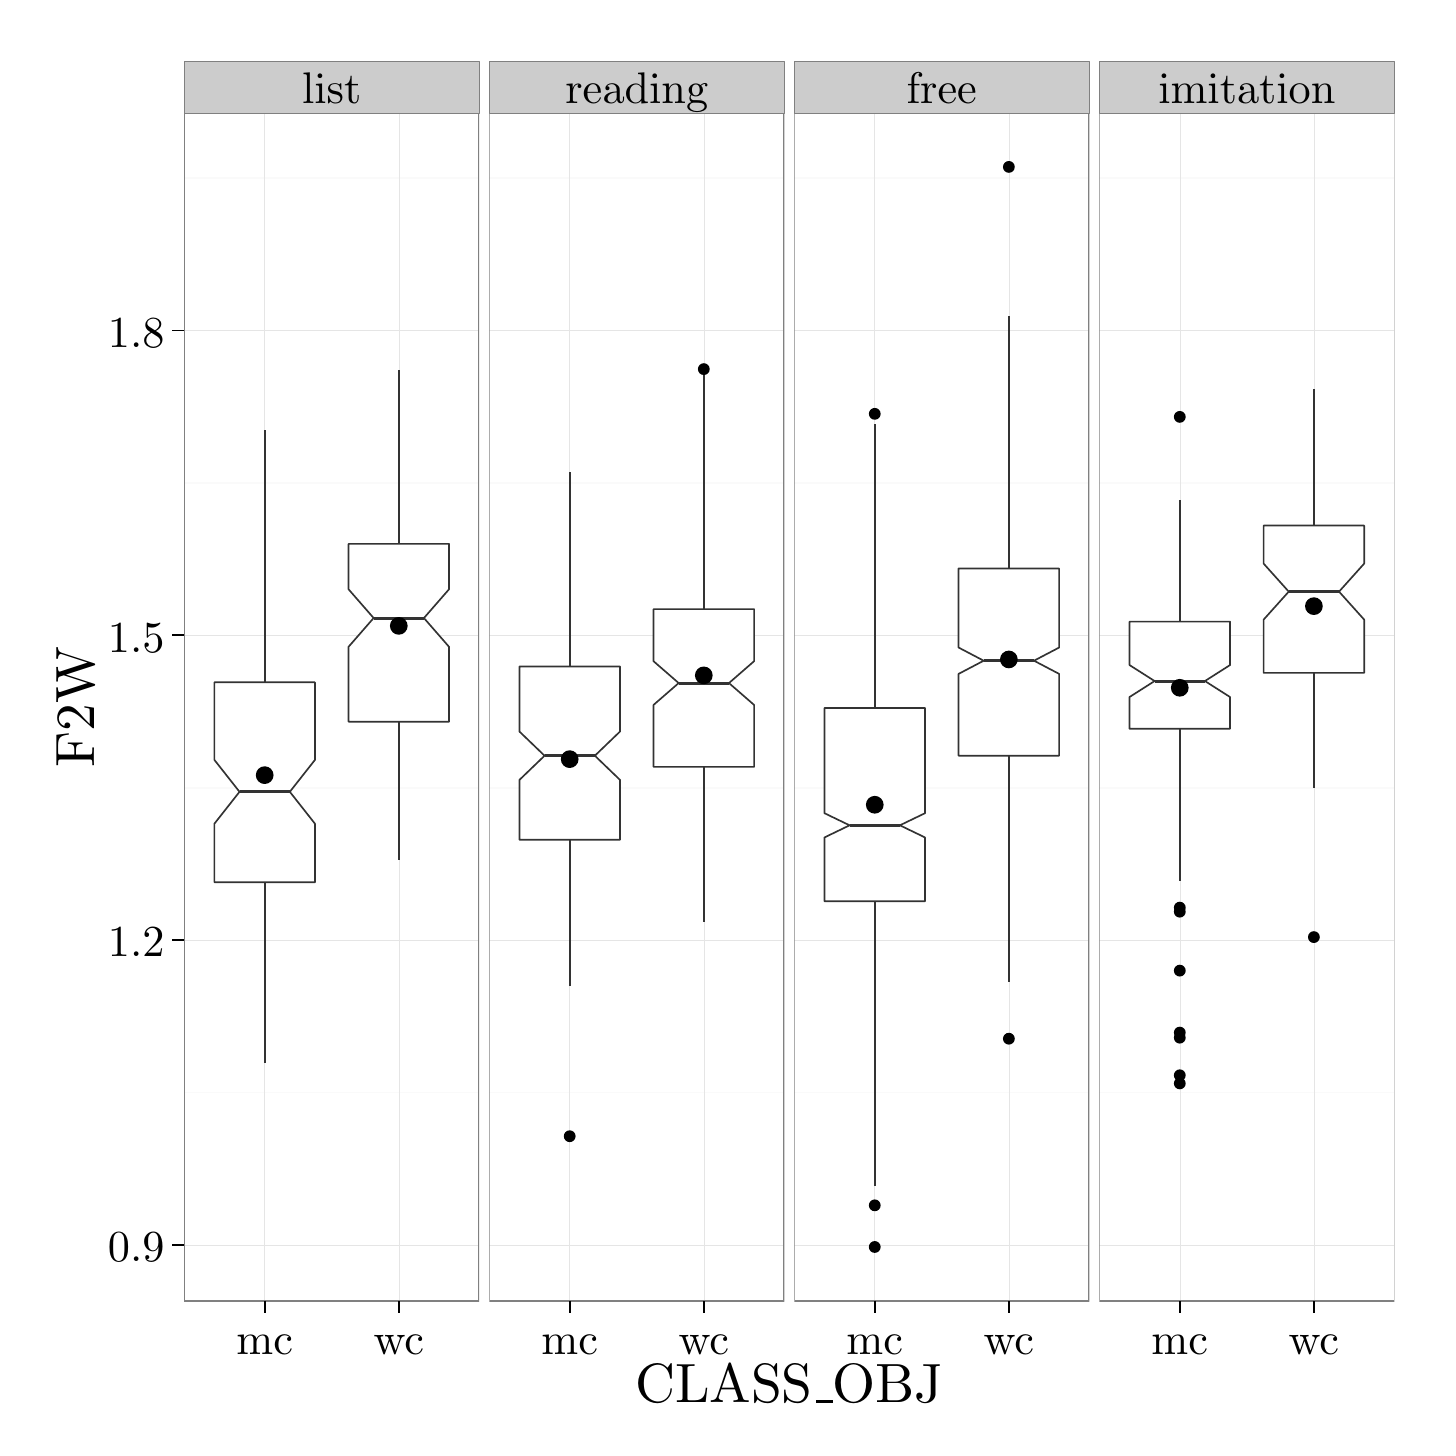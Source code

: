% Created by tikzDevice version 0.8.1 on 2016-02-09 02:15:02
% !TEX encoding = UTF-8 Unicode
\begin{tikzpicture}[x=1pt,y=1pt]
\definecolor{fillColor}{RGB}{255,255,255}
\path[use as bounding box,fill=fillColor,fill opacity=0.00] (0,0) rectangle (505.89,505.89);
\begin{scope}
\path[clip] (  0.00,  0.00) rectangle (505.89,505.89);
\definecolor{drawColor}{RGB}{255,255,255}
\definecolor{fillColor}{RGB}{255,255,255}

\path[draw=drawColor,line width= 0.6pt,line join=round,line cap=round,fill=fillColor] (  0.00, -0.00) rectangle (505.89,505.89);
\end{scope}
\begin{scope}
\path[clip] ( 56.56, 45.77) rectangle (163.17,475.09);
\definecolor{fillColor}{RGB}{255,255,255}

\path[fill=fillColor] ( 56.56, 45.77) rectangle (163.17,475.09);
\definecolor{drawColor}{gray}{0.98}

\path[draw=drawColor,line width= 0.6pt,line join=round] ( 56.56,121.09) --
	(163.17,121.09);

\path[draw=drawColor,line width= 0.6pt,line join=round] ( 56.56,231.24) --
	(163.17,231.24);

\path[draw=drawColor,line width= 0.6pt,line join=round] ( 56.56,341.39) --
	(163.17,341.39);

\path[draw=drawColor,line width= 0.6pt,line join=round] ( 56.56,451.53) --
	(163.17,451.53);
\definecolor{drawColor}{gray}{0.90}

\path[draw=drawColor,line width= 0.2pt,line join=round] ( 56.56, 66.02) --
	(163.17, 66.02);

\path[draw=drawColor,line width= 0.2pt,line join=round] ( 56.56,176.17) --
	(163.17,176.17);

\path[draw=drawColor,line width= 0.2pt,line join=round] ( 56.56,286.31) --
	(163.17,286.31);

\path[draw=drawColor,line width= 0.2pt,line join=round] ( 56.56,396.46) --
	(163.17,396.46);

\path[draw=drawColor,line width= 0.2pt,line join=round] ( 85.64, 45.77) --
	( 85.64,475.09);

\path[draw=drawColor,line width= 0.2pt,line join=round] (134.10, 45.77) --
	(134.10,475.09);
\definecolor{drawColor}{gray}{0.20}

\path[draw=drawColor,line width= 0.6pt,line join=round] ( 85.64,269.33) -- ( 85.64,360.48);

\path[draw=drawColor,line width= 0.6pt,line join=round] ( 85.64,197.10) -- ( 85.64,131.74);

\path[draw=drawColor,line width= 0.6pt,line join=round,line cap=round,fill=fillColor] ( 67.47,269.33) --
	( 67.47,241.30) --
	( 76.55,229.77) --
	( 67.47,218.24) --
	( 67.47,197.10) --
	(103.81,197.10) --
	(103.81,218.24) --
	( 94.73,229.77) --
	(103.81,241.30) --
	(103.81,269.33) --
	( 67.47,269.33) --
	cycle;

\path[draw=drawColor,line width= 1.1pt,line join=round] ( 76.55,229.77) -- ( 94.73,229.77);

\path[draw=drawColor,line width= 0.6pt,line join=round] (134.10,319.36) -- (134.10,382.14);

\path[draw=drawColor,line width= 0.6pt,line join=round] (134.10,255.11) -- (134.10,205.17);

\path[draw=drawColor,line width= 0.6pt,line join=round,line cap=round,fill=fillColor] (115.93,319.36) --
	(115.93,302.97) --
	(125.01,292.56) --
	(115.93,282.14) --
	(115.93,255.11) --
	(152.27,255.11) --
	(152.27,282.14) --
	(143.19,292.56) --
	(152.27,302.97) --
	(152.27,319.36) --
	(115.93,319.36) --
	cycle;

\path[draw=drawColor,line width= 1.1pt,line join=round] (125.01,292.56) -- (143.19,292.56);
\definecolor{fillColor}{RGB}{0,0,0}

\path[fill=fillColor] ( 85.64,235.79) circle (  3.20);

\path[fill=fillColor] (134.10,289.73) circle (  3.20);
\definecolor{drawColor}{gray}{0.50}

\path[draw=drawColor,line width= 0.6pt,line join=round,line cap=round] ( 56.56, 45.77) rectangle (163.17,475.09);
\end{scope}
\begin{scope}
\path[clip] (166.79, 45.77) rectangle (273.40,475.09);
\definecolor{fillColor}{RGB}{255,255,255}

\path[fill=fillColor] (166.79, 45.77) rectangle (273.40,475.09);
\definecolor{drawColor}{gray}{0.98}

\path[draw=drawColor,line width= 0.6pt,line join=round] (166.79,121.09) --
	(273.40,121.09);

\path[draw=drawColor,line width= 0.6pt,line join=round] (166.79,231.24) --
	(273.40,231.24);

\path[draw=drawColor,line width= 0.6pt,line join=round] (166.79,341.39) --
	(273.40,341.39);

\path[draw=drawColor,line width= 0.6pt,line join=round] (166.79,451.53) --
	(273.40,451.53);
\definecolor{drawColor}{gray}{0.90}

\path[draw=drawColor,line width= 0.2pt,line join=round] (166.79, 66.02) --
	(273.40, 66.02);

\path[draw=drawColor,line width= 0.2pt,line join=round] (166.79,176.17) --
	(273.40,176.17);

\path[draw=drawColor,line width= 0.2pt,line join=round] (166.79,286.31) --
	(273.40,286.31);

\path[draw=drawColor,line width= 0.2pt,line join=round] (166.79,396.46) --
	(273.40,396.46);

\path[draw=drawColor,line width= 0.2pt,line join=round] (195.86, 45.77) --
	(195.86,475.09);

\path[draw=drawColor,line width= 0.2pt,line join=round] (244.32, 45.77) --
	(244.32,475.09);
\definecolor{fillColor}{RGB}{0,0,0}

\path[fill=fillColor] (195.86,105.31) circle (  2.13);
\definecolor{drawColor}{gray}{0.20}

\path[draw=drawColor,line width= 0.6pt,line join=round] (195.86,275.02) -- (195.86,345.43);

\path[draw=drawColor,line width= 0.6pt,line join=round] (195.86,212.42) -- (195.86,159.65);
\definecolor{fillColor}{RGB}{255,255,255}

\path[draw=drawColor,line width= 0.6pt,line join=round,line cap=round,fill=fillColor] (177.69,275.02) --
	(177.69,251.55) --
	(186.78,242.81) --
	(177.69,234.06) --
	(177.69,212.42) --
	(214.04,212.42) --
	(214.04,234.06) --
	(204.95,242.81) --
	(214.04,251.55) --
	(214.04,275.02) --
	(177.69,275.02) --
	cycle;

\path[draw=drawColor,line width= 1.1pt,line join=round] (186.78,242.81) -- (204.95,242.81);
\definecolor{fillColor}{RGB}{0,0,0}

\path[fill=fillColor] (244.32,382.51) circle (  2.13);

\path[draw=drawColor,line width= 0.6pt,line join=round] (244.32,295.77) -- (244.32,380.31);

\path[draw=drawColor,line width= 0.6pt,line join=round] (244.32,238.77) -- (244.32,182.78);
\definecolor{fillColor}{RGB}{255,255,255}

\path[draw=drawColor,line width= 0.6pt,line join=round,line cap=round,fill=fillColor] (226.15,295.77) --
	(226.15,276.96) --
	(235.24,269.06) --
	(226.15,261.16) --
	(226.15,238.77) --
	(262.49,238.77) --
	(262.49,261.16) --
	(253.41,269.06) --
	(262.49,276.96) --
	(262.49,295.77) --
	(226.15,295.77) --
	cycle;

\path[draw=drawColor,line width= 1.1pt,line join=round] (235.24,269.06) -- (253.41,269.06);
\definecolor{fillColor}{RGB}{0,0,0}

\path[fill=fillColor] (195.86,241.57) circle (  3.20);

\path[fill=fillColor] (244.32,271.84) circle (  3.20);
\definecolor{drawColor}{gray}{0.50}

\path[draw=drawColor,line width= 0.6pt,line join=round,line cap=round] (166.79, 45.77) rectangle (273.40,475.09);
\end{scope}
\begin{scope}
\path[clip] (277.01, 45.77) rectangle (383.62,475.09);
\definecolor{fillColor}{RGB}{255,255,255}

\path[fill=fillColor] (277.01, 45.77) rectangle (383.62,475.09);
\definecolor{drawColor}{gray}{0.98}

\path[draw=drawColor,line width= 0.6pt,line join=round] (277.01,121.09) --
	(383.62,121.09);

\path[draw=drawColor,line width= 0.6pt,line join=round] (277.01,231.24) --
	(383.62,231.24);

\path[draw=drawColor,line width= 0.6pt,line join=round] (277.01,341.39) --
	(383.62,341.39);

\path[draw=drawColor,line width= 0.6pt,line join=round] (277.01,451.53) --
	(383.62,451.53);
\definecolor{drawColor}{gray}{0.90}

\path[draw=drawColor,line width= 0.2pt,line join=round] (277.01, 66.02) --
	(383.62, 66.02);

\path[draw=drawColor,line width= 0.2pt,line join=round] (277.01,176.17) --
	(383.62,176.17);

\path[draw=drawColor,line width= 0.2pt,line join=round] (277.01,286.31) --
	(383.62,286.31);

\path[draw=drawColor,line width= 0.2pt,line join=round] (277.01,396.46) --
	(383.62,396.46);

\path[draw=drawColor,line width= 0.2pt,line join=round] (306.09, 45.77) --
	(306.09,475.09);

\path[draw=drawColor,line width= 0.2pt,line join=round] (354.55, 45.77) --
	(354.55,475.09);
\definecolor{fillColor}{RGB}{0,0,0}

\path[fill=fillColor] (306.09, 65.29) circle (  2.13);

\path[fill=fillColor] (306.09, 80.34) circle (  2.13);

\path[fill=fillColor] (306.09,366.35) circle (  2.13);
\definecolor{drawColor}{gray}{0.20}

\path[draw=drawColor,line width= 0.6pt,line join=round] (306.09,260.06) -- (306.09,362.68);

\path[draw=drawColor,line width= 0.6pt,line join=round] (306.09,190.21) -- (306.09, 87.32);
\definecolor{fillColor}{RGB}{255,255,255}

\path[draw=drawColor,line width= 0.6pt,line join=round,line cap=round,fill=fillColor] (287.91,260.06) --
	(287.91,222.04) --
	(297.00,217.66) --
	(287.91,213.27) --
	(287.91,190.21) --
	(324.26,190.21) --
	(324.26,213.27) --
	(315.17,217.66) --
	(324.26,222.04) --
	(324.26,260.06) --
	(287.91,260.06) --
	cycle;

\path[draw=drawColor,line width= 1.1pt,line join=round] (297.00,217.66) -- (315.17,217.66);
\definecolor{fillColor}{RGB}{0,0,0}

\path[fill=fillColor] (354.55,455.57) circle (  2.13);

\path[fill=fillColor] (354.55,140.55) circle (  2.13);

\path[draw=drawColor,line width= 0.6pt,line join=round] (354.55,310.45) -- (354.55,401.60);

\path[draw=drawColor,line width= 0.6pt,line join=round] (354.55,242.81) -- (354.55,161.11);
\definecolor{fillColor}{RGB}{255,255,255}

\path[draw=drawColor,line width= 0.6pt,line join=round,line cap=round,fill=fillColor] (336.37,310.45) --
	(336.37,281.90) --
	(345.46,277.14) --
	(336.37,272.37) --
	(336.37,242.81) --
	(372.72,242.81) --
	(372.72,272.37) --
	(363.63,277.14) --
	(372.72,281.90) --
	(372.72,310.45) --
	(336.37,310.45) --
	cycle;

\path[draw=drawColor,line width= 1.1pt,line join=round] (345.46,277.14) -- (363.63,277.14);
\definecolor{fillColor}{RGB}{0,0,0}

\path[fill=fillColor] (306.09,225.09) circle (  3.20);

\path[fill=fillColor] (354.55,277.59) circle (  3.20);
\definecolor{drawColor}{gray}{0.50}

\path[draw=drawColor,line width= 0.6pt,line join=round,line cap=round] (277.01, 45.77) rectangle (383.62,475.09);
\end{scope}
\begin{scope}
\path[clip] (387.24, 45.77) rectangle (493.85,475.09);
\definecolor{fillColor}{RGB}{255,255,255}

\path[fill=fillColor] (387.24, 45.77) rectangle (493.85,475.09);
\definecolor{drawColor}{gray}{0.98}

\path[draw=drawColor,line width= 0.6pt,line join=round] (387.24,121.09) --
	(493.85,121.09);

\path[draw=drawColor,line width= 0.6pt,line join=round] (387.24,231.24) --
	(493.85,231.24);

\path[draw=drawColor,line width= 0.6pt,line join=round] (387.24,341.39) --
	(493.85,341.39);

\path[draw=drawColor,line width= 0.6pt,line join=round] (387.24,451.53) --
	(493.85,451.53);
\definecolor{drawColor}{gray}{0.90}

\path[draw=drawColor,line width= 0.2pt,line join=round] (387.24, 66.02) --
	(493.85, 66.02);

\path[draw=drawColor,line width= 0.2pt,line join=round] (387.24,176.17) --
	(493.85,176.17);

\path[draw=drawColor,line width= 0.2pt,line join=round] (387.24,286.31) --
	(493.85,286.31);

\path[draw=drawColor,line width= 0.2pt,line join=round] (387.24,396.46) --
	(493.85,396.46);

\path[draw=drawColor,line width= 0.2pt,line join=round] (416.31, 45.77) --
	(416.31,475.09);

\path[draw=drawColor,line width= 0.2pt,line join=round] (464.77, 45.77) --
	(464.77,475.09);
\definecolor{fillColor}{RGB}{0,0,0}

\path[fill=fillColor] (416.31,140.92) circle (  2.13);

\path[fill=fillColor] (416.31,165.15) circle (  2.13);

\path[fill=fillColor] (416.31,186.45) circle (  2.13);

\path[fill=fillColor] (416.31,142.76) circle (  2.13);

\path[fill=fillColor] (416.31,187.92) circle (  2.13);

\path[fill=fillColor] (416.31,365.25) circle (  2.13);

\path[fill=fillColor] (416.31,124.40) circle (  2.13);

\path[fill=fillColor] (416.31,127.34) circle (  2.13);
\definecolor{drawColor}{gray}{0.20}

\path[draw=drawColor,line width= 0.6pt,line join=round] (416.31,291.27) -- (416.31,335.15);

\path[draw=drawColor,line width= 0.6pt,line join=round] (416.31,252.54) -- (416.31,197.46);
\definecolor{fillColor}{RGB}{255,255,255}

\path[draw=drawColor,line width= 0.6pt,line join=round,line cap=round,fill=fillColor] (398.14,291.27) --
	(398.14,275.57) --
	(407.22,269.79) --
	(398.14,264.01) --
	(398.14,252.54) --
	(434.48,252.54) --
	(434.48,264.01) --
	(425.40,269.79) --
	(434.48,275.57) --
	(434.48,291.27) --
	(398.14,291.27) --
	cycle;

\path[draw=drawColor,line width= 1.1pt,line join=round] (407.22,269.79) -- (425.40,269.79);
\definecolor{fillColor}{RGB}{0,0,0}

\path[fill=fillColor] (464.77,177.27) circle (  2.13);

\path[draw=drawColor,line width= 0.6pt,line join=round] (464.77,325.97) -- (464.77,375.17);

\path[draw=drawColor,line width= 0.6pt,line join=round] (464.77,272.73) -- (464.77,231.24);
\definecolor{fillColor}{RGB}{255,255,255}

\path[draw=drawColor,line width= 0.6pt,line join=round,line cap=round,fill=fillColor] (446.60,325.97) --
	(446.60,312.23) --
	(455.68,302.10) --
	(446.60,291.98) --
	(446.60,272.73) --
	(482.94,272.73) --
	(482.94,291.98) --
	(473.86,302.10) --
	(482.94,312.23) --
	(482.94,325.97) --
	(446.60,325.97) --
	cycle;

\path[draw=drawColor,line width= 1.1pt,line join=round] (455.68,302.10) -- (473.86,302.10);
\definecolor{fillColor}{RGB}{0,0,0}

\path[fill=fillColor] (416.31,267.36) circle (  3.20);

\path[fill=fillColor] (464.77,296.86) circle (  3.20);
\definecolor{drawColor}{gray}{0.50}

\path[draw=drawColor,line width= 0.6pt,line join=round,line cap=round] (387.24, 45.77) rectangle (493.85,475.09);
\end{scope}
\begin{scope}
\path[clip] (  0.00,  0.00) rectangle (505.89,505.89);
\definecolor{drawColor}{gray}{0.50}
\definecolor{fillColor}{gray}{0.80}

\path[draw=drawColor,line width= 0.2pt,line join=round,line cap=round,fill=fillColor] ( 56.56,475.09) rectangle (163.17,493.85);
\definecolor{drawColor}{RGB}{0,0,0}

\node[text=drawColor,anchor=base,inner sep=0pt, outer sep=0pt, scale=  1.60] at (109.87,478.43) {list};
\end{scope}
\begin{scope}
\path[clip] (  0.00,  0.00) rectangle (505.89,505.89);
\definecolor{drawColor}{gray}{0.50}
\definecolor{fillColor}{gray}{0.80}

\path[draw=drawColor,line width= 0.2pt,line join=round,line cap=round,fill=fillColor] (166.79,475.09) rectangle (273.40,493.85);
\definecolor{drawColor}{RGB}{0,0,0}

\node[text=drawColor,anchor=base,inner sep=0pt, outer sep=0pt, scale=  1.60] at (220.09,478.43) {reading};
\end{scope}
\begin{scope}
\path[clip] (  0.00,  0.00) rectangle (505.89,505.89);
\definecolor{drawColor}{gray}{0.50}
\definecolor{fillColor}{gray}{0.80}

\path[draw=drawColor,line width= 0.2pt,line join=round,line cap=round,fill=fillColor] (277.01,475.09) rectangle (383.62,493.85);
\definecolor{drawColor}{RGB}{0,0,0}

\node[text=drawColor,anchor=base,inner sep=0pt, outer sep=0pt, scale=  1.60] at (330.32,478.43) {free};
\end{scope}
\begin{scope}
\path[clip] (  0.00,  0.00) rectangle (505.89,505.89);
\definecolor{drawColor}{gray}{0.50}
\definecolor{fillColor}{gray}{0.80}

\path[draw=drawColor,line width= 0.2pt,line join=round,line cap=round,fill=fillColor] (387.24,475.09) rectangle (493.85,493.85);
\definecolor{drawColor}{RGB}{0,0,0}

\node[text=drawColor,anchor=base,inner sep=0pt, outer sep=0pt, scale=  1.60] at (440.54,478.43) {imitation};
\end{scope}
\begin{scope}
\path[clip] (  0.00,  0.00) rectangle (505.89,505.89);
\definecolor{drawColor}{RGB}{0,0,0}

\node[text=drawColor,anchor=base east,inner sep=0pt, outer sep=0pt, scale=  1.60] at ( 49.45, 59.99) {0.9};

\node[text=drawColor,anchor=base east,inner sep=0pt, outer sep=0pt, scale=  1.60] at ( 49.45,170.13) {1.2};

\node[text=drawColor,anchor=base east,inner sep=0pt, outer sep=0pt, scale=  1.60] at ( 49.45,280.28) {1.5};

\node[text=drawColor,anchor=base east,inner sep=0pt, outer sep=0pt, scale=  1.60] at ( 49.45,390.43) {1.8};
\end{scope}
\begin{scope}
\path[clip] (  0.00,  0.00) rectangle (505.89,505.89);
\definecolor{drawColor}{RGB}{0,0,0}

\path[draw=drawColor,line width= 0.6pt,line join=round] ( 52.30, 66.02) --
	( 56.56, 66.02);

\path[draw=drawColor,line width= 0.6pt,line join=round] ( 52.30,176.17) --
	( 56.56,176.17);

\path[draw=drawColor,line width= 0.6pt,line join=round] ( 52.30,286.31) --
	( 56.56,286.31);

\path[draw=drawColor,line width= 0.6pt,line join=round] ( 52.30,396.46) --
	( 56.56,396.46);
\end{scope}
\begin{scope}
\path[clip] (  0.00,  0.00) rectangle (505.89,505.89);
\definecolor{drawColor}{RGB}{0,0,0}

\path[draw=drawColor,line width= 0.6pt,line join=round] ( 85.64, 41.50) --
	( 85.64, 45.77);

\path[draw=drawColor,line width= 0.6pt,line join=round] (134.10, 41.50) --
	(134.10, 45.77);
\end{scope}
\begin{scope}
\path[clip] (  0.00,  0.00) rectangle (505.89,505.89);
\definecolor{drawColor}{RGB}{0,0,0}

\node[text=drawColor,anchor=base,inner sep=0pt, outer sep=0pt, scale=  1.60] at ( 85.64, 26.59) {mc};

\node[text=drawColor,anchor=base,inner sep=0pt, outer sep=0pt, scale=  1.60] at (134.10, 26.59) {wc};
\end{scope}
\begin{scope}
\path[clip] (  0.00,  0.00) rectangle (505.89,505.89);
\definecolor{drawColor}{RGB}{0,0,0}

\path[draw=drawColor,line width= 0.6pt,line join=round] (195.86, 41.50) --
	(195.86, 45.77);

\path[draw=drawColor,line width= 0.6pt,line join=round] (244.32, 41.50) --
	(244.32, 45.77);
\end{scope}
\begin{scope}
\path[clip] (  0.00,  0.00) rectangle (505.89,505.89);
\definecolor{drawColor}{RGB}{0,0,0}

\node[text=drawColor,anchor=base,inner sep=0pt, outer sep=0pt, scale=  1.60] at (195.86, 26.59) {mc};

\node[text=drawColor,anchor=base,inner sep=0pt, outer sep=0pt, scale=  1.60] at (244.32, 26.59) {wc};
\end{scope}
\begin{scope}
\path[clip] (  0.00,  0.00) rectangle (505.89,505.89);
\definecolor{drawColor}{RGB}{0,0,0}

\path[draw=drawColor,line width= 0.6pt,line join=round] (306.09, 41.50) --
	(306.09, 45.77);

\path[draw=drawColor,line width= 0.6pt,line join=round] (354.55, 41.50) --
	(354.55, 45.77);
\end{scope}
\begin{scope}
\path[clip] (  0.00,  0.00) rectangle (505.89,505.89);
\definecolor{drawColor}{RGB}{0,0,0}

\node[text=drawColor,anchor=base,inner sep=0pt, outer sep=0pt, scale=  1.60] at (306.09, 26.59) {mc};

\node[text=drawColor,anchor=base,inner sep=0pt, outer sep=0pt, scale=  1.60] at (354.55, 26.59) {wc};
\end{scope}
\begin{scope}
\path[clip] (  0.00,  0.00) rectangle (505.89,505.89);
\definecolor{drawColor}{RGB}{0,0,0}

\path[draw=drawColor,line width= 0.6pt,line join=round] (416.31, 41.50) --
	(416.31, 45.77);

\path[draw=drawColor,line width= 0.6pt,line join=round] (464.77, 41.50) --
	(464.77, 45.77);
\end{scope}
\begin{scope}
\path[clip] (  0.00,  0.00) rectangle (505.89,505.89);
\definecolor{drawColor}{RGB}{0,0,0}

\node[text=drawColor,anchor=base,inner sep=0pt, outer sep=0pt, scale=  1.60] at (416.31, 26.59) {mc};

\node[text=drawColor,anchor=base,inner sep=0pt, outer sep=0pt, scale=  1.60] at (464.77, 26.59) {wc};
\end{scope}
\begin{scope}
\path[clip] (  0.00,  0.00) rectangle (505.89,505.89);
\definecolor{drawColor}{RGB}{0,0,0}

\node[text=drawColor,anchor=base,inner sep=0pt, outer sep=0pt, scale=  2.00] at (275.20,  9.03) {CLASS{\_{}}OBJ};
\end{scope}
\begin{scope}
\path[clip] (  0.00,  0.00) rectangle (505.89,505.89);
\definecolor{drawColor}{RGB}{0,0,0}

\node[text=drawColor,rotate= 90.00,anchor=base,inner sep=0pt, outer sep=0pt, scale=  2.00] at ( 24.12,260.43) {F2W};
\end{scope}
\end{tikzpicture}
